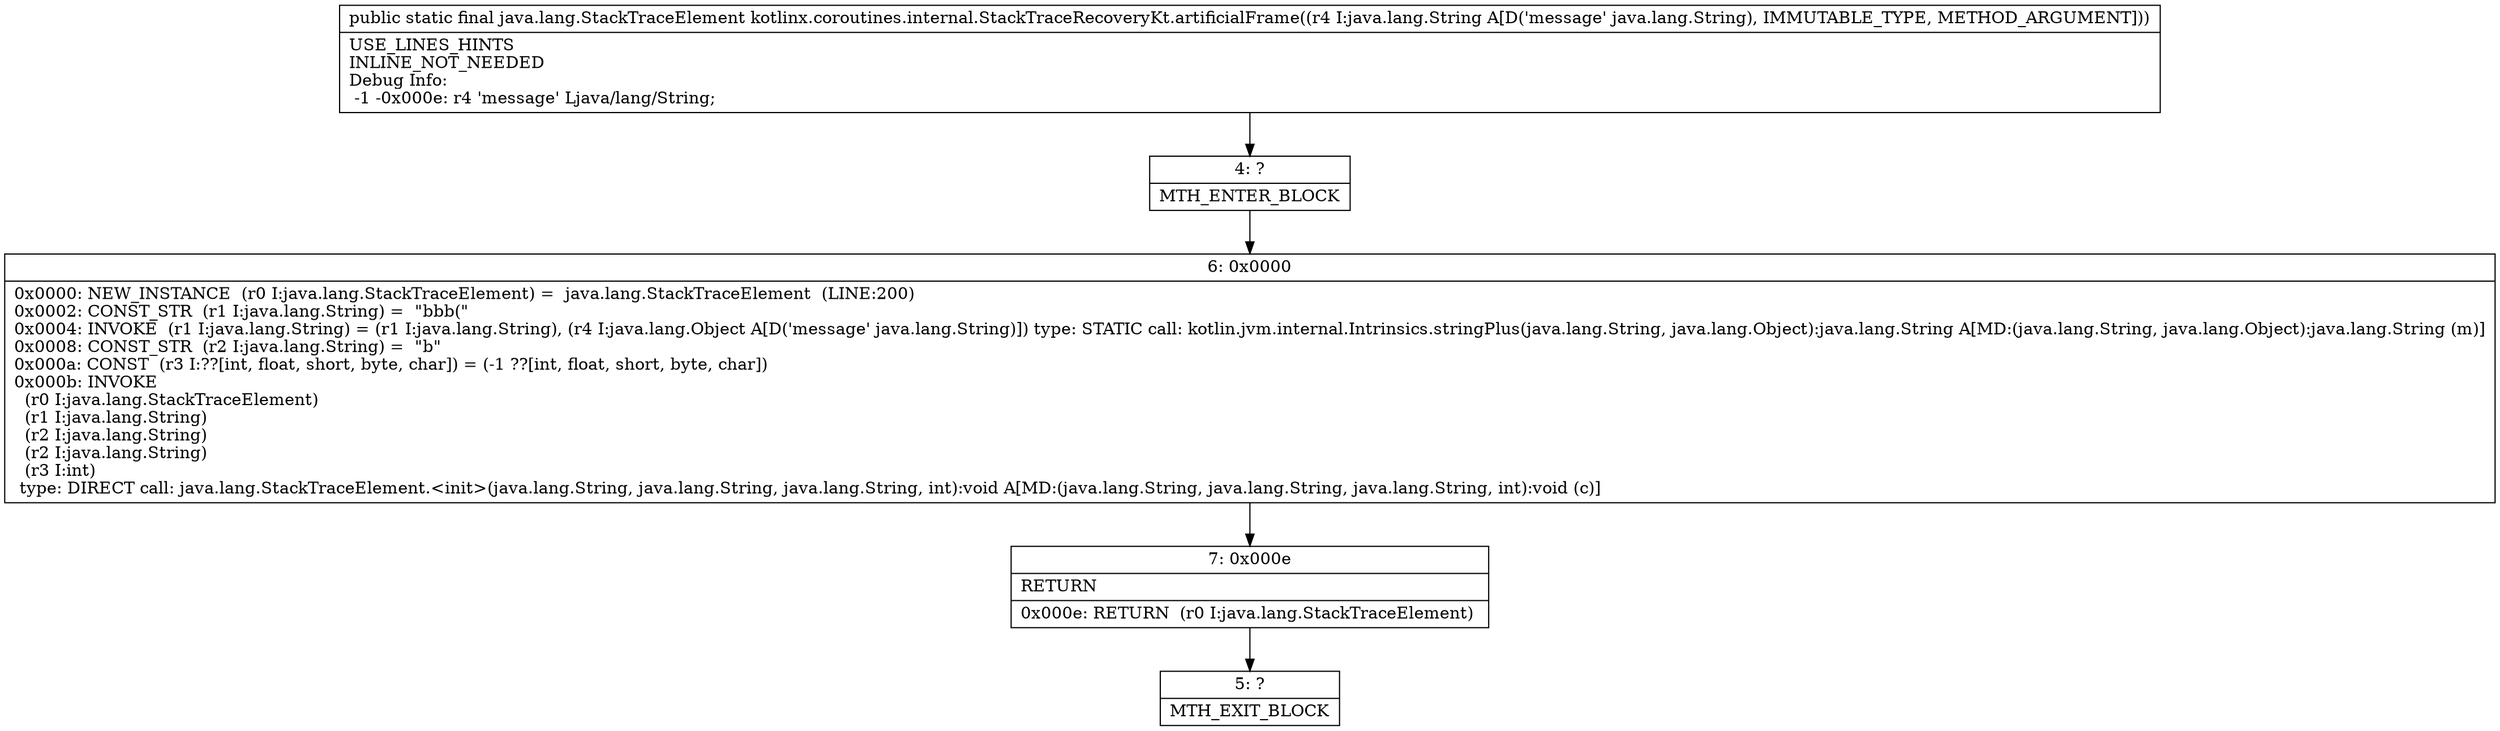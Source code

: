 digraph "CFG forkotlinx.coroutines.internal.StackTraceRecoveryKt.artificialFrame(Ljava\/lang\/String;)Ljava\/lang\/StackTraceElement;" {
Node_4 [shape=record,label="{4\:\ ?|MTH_ENTER_BLOCK\l}"];
Node_6 [shape=record,label="{6\:\ 0x0000|0x0000: NEW_INSTANCE  (r0 I:java.lang.StackTraceElement) =  java.lang.StackTraceElement  (LINE:200)\l0x0002: CONST_STR  (r1 I:java.lang.String) =  \"bbb(\" \l0x0004: INVOKE  (r1 I:java.lang.String) = (r1 I:java.lang.String), (r4 I:java.lang.Object A[D('message' java.lang.String)]) type: STATIC call: kotlin.jvm.internal.Intrinsics.stringPlus(java.lang.String, java.lang.Object):java.lang.String A[MD:(java.lang.String, java.lang.Object):java.lang.String (m)]\l0x0008: CONST_STR  (r2 I:java.lang.String) =  \"b\" \l0x000a: CONST  (r3 I:??[int, float, short, byte, char]) = (\-1 ??[int, float, short, byte, char]) \l0x000b: INVOKE  \l  (r0 I:java.lang.StackTraceElement)\l  (r1 I:java.lang.String)\l  (r2 I:java.lang.String)\l  (r2 I:java.lang.String)\l  (r3 I:int)\l type: DIRECT call: java.lang.StackTraceElement.\<init\>(java.lang.String, java.lang.String, java.lang.String, int):void A[MD:(java.lang.String, java.lang.String, java.lang.String, int):void (c)]\l}"];
Node_7 [shape=record,label="{7\:\ 0x000e|RETURN\l|0x000e: RETURN  (r0 I:java.lang.StackTraceElement) \l}"];
Node_5 [shape=record,label="{5\:\ ?|MTH_EXIT_BLOCK\l}"];
MethodNode[shape=record,label="{public static final java.lang.StackTraceElement kotlinx.coroutines.internal.StackTraceRecoveryKt.artificialFrame((r4 I:java.lang.String A[D('message' java.lang.String), IMMUTABLE_TYPE, METHOD_ARGUMENT]))  | USE_LINES_HINTS\lINLINE_NOT_NEEDED\lDebug Info:\l  \-1 \-0x000e: r4 'message' Ljava\/lang\/String;\l}"];
MethodNode -> Node_4;Node_4 -> Node_6;
Node_6 -> Node_7;
Node_7 -> Node_5;
}


